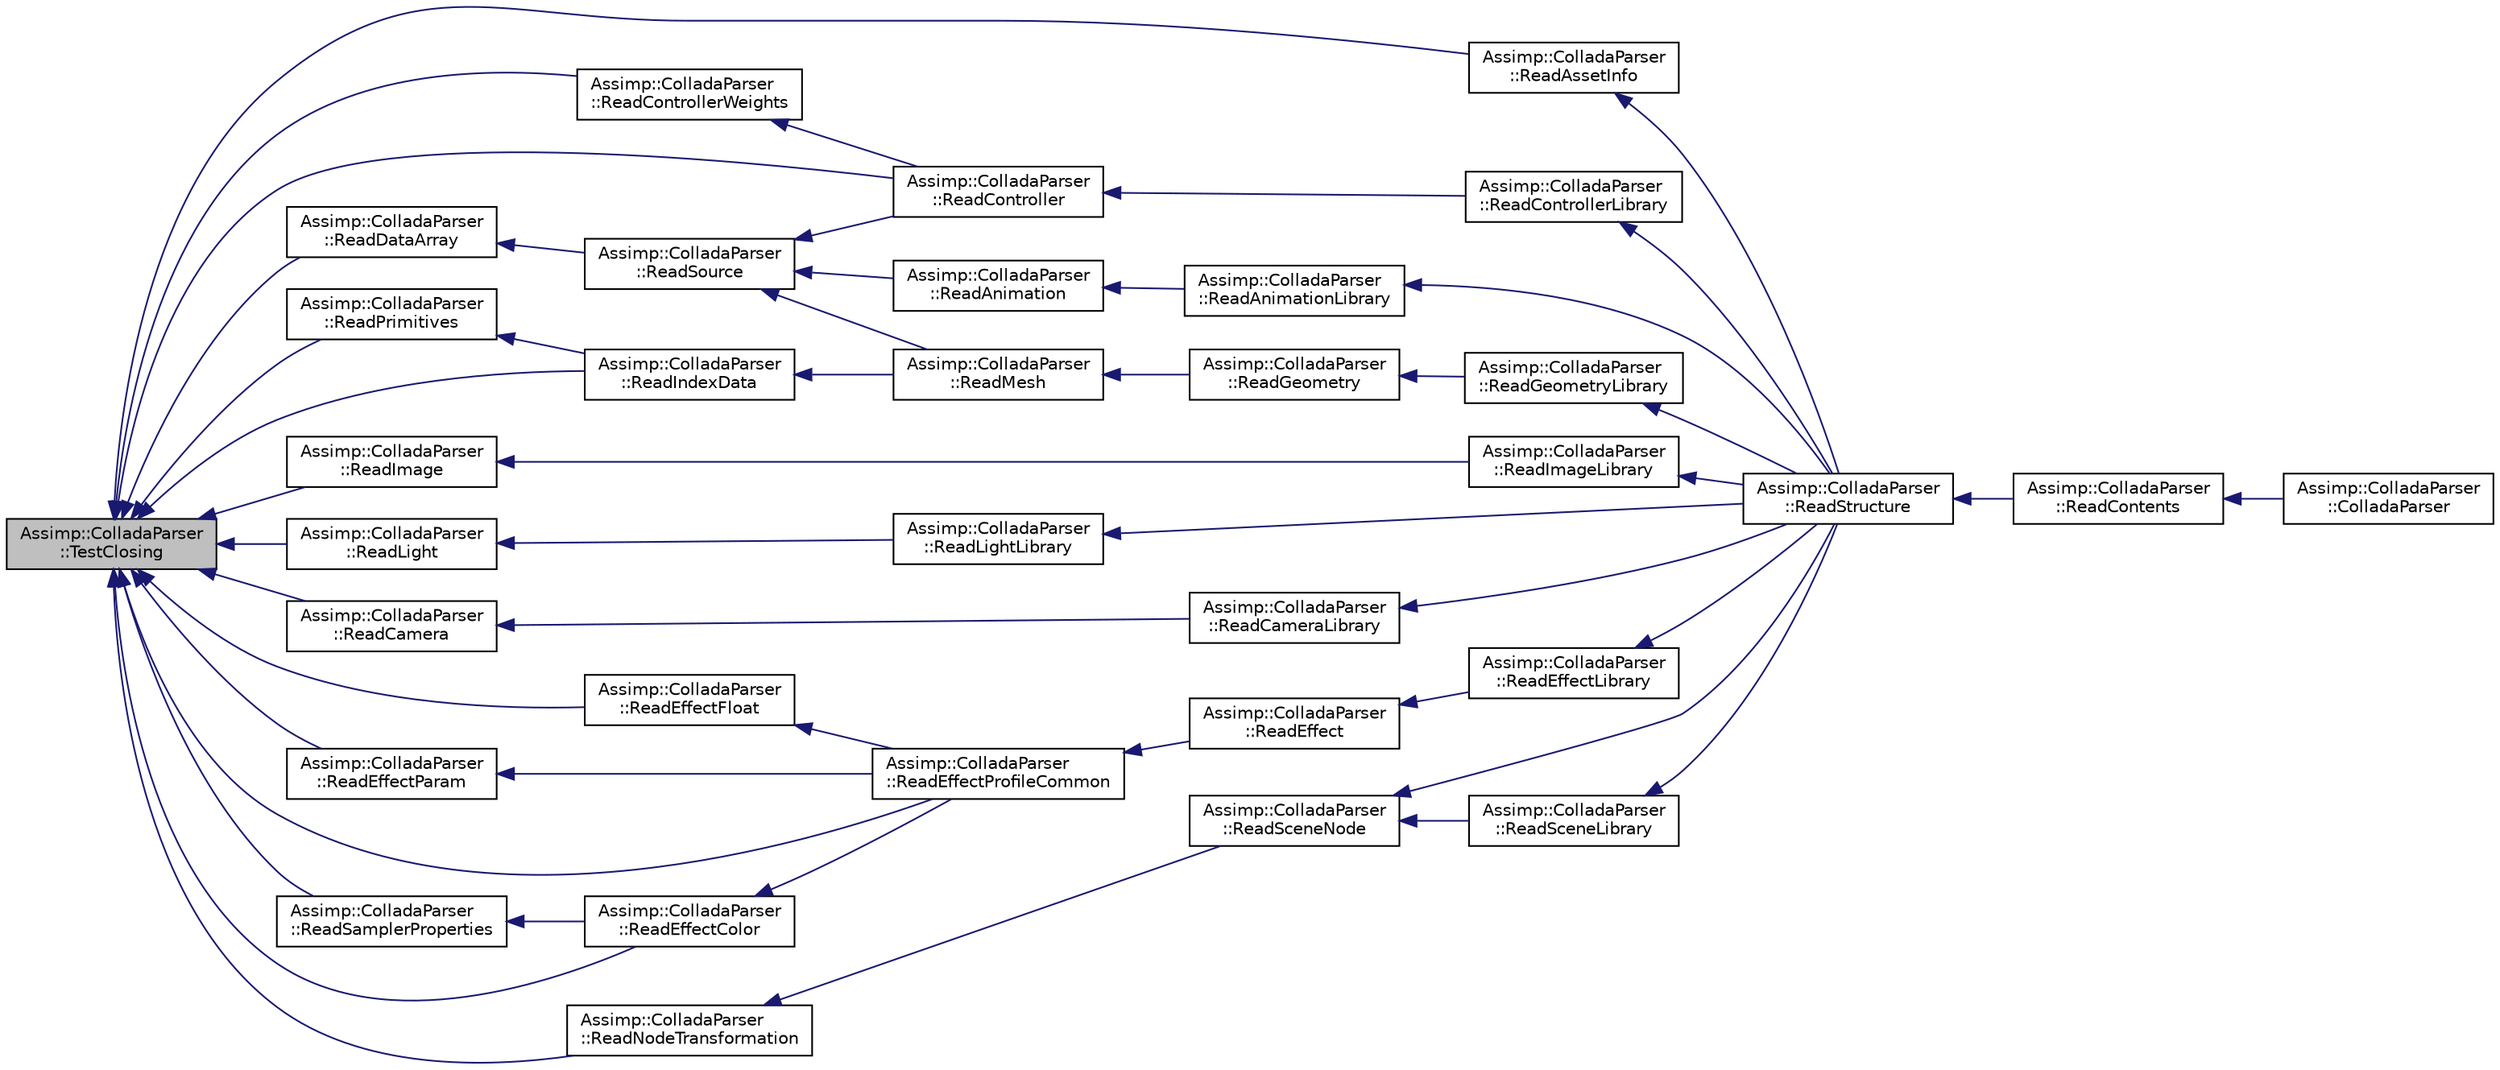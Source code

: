 digraph "Assimp::ColladaParser::TestClosing"
{
  edge [fontname="Helvetica",fontsize="10",labelfontname="Helvetica",labelfontsize="10"];
  node [fontname="Helvetica",fontsize="10",shape=record];
  rankdir="LR";
  Node1 [label="Assimp::ColladaParser\l::TestClosing",height=0.2,width=0.4,color="black", fillcolor="grey75", style="filled", fontcolor="black"];
  Node1 -> Node2 [dir="back",color="midnightblue",fontsize="10",style="solid"];
  Node2 [label="Assimp::ColladaParser\l::ReadAssetInfo",height=0.2,width=0.4,color="black", fillcolor="white", style="filled",URL="$class_assimp_1_1_collada_parser.html#a5fe8cbc6d83a5ff757506561bbaec862"];
  Node2 -> Node3 [dir="back",color="midnightblue",fontsize="10",style="solid"];
  Node3 [label="Assimp::ColladaParser\l::ReadStructure",height=0.2,width=0.4,color="black", fillcolor="white", style="filled",URL="$class_assimp_1_1_collada_parser.html#a33b811a5865cf91cdbb264c49e2c05ae"];
  Node3 -> Node4 [dir="back",color="midnightblue",fontsize="10",style="solid"];
  Node4 [label="Assimp::ColladaParser\l::ReadContents",height=0.2,width=0.4,color="black", fillcolor="white", style="filled",URL="$class_assimp_1_1_collada_parser.html#a1744f170a70bdbfbe6a3877a570f7546"];
  Node4 -> Node5 [dir="back",color="midnightblue",fontsize="10",style="solid"];
  Node5 [label="Assimp::ColladaParser\l::ColladaParser",height=0.2,width=0.4,color="black", fillcolor="white", style="filled",URL="$class_assimp_1_1_collada_parser.html#a1567efb45f7129a79e9c93a782338b37"];
  Node1 -> Node6 [dir="back",color="midnightblue",fontsize="10",style="solid"];
  Node6 [label="Assimp::ColladaParser\l::ReadController",height=0.2,width=0.4,color="black", fillcolor="white", style="filled",URL="$class_assimp_1_1_collada_parser.html#a613453df5e1ab0a41eea3a4507006063"];
  Node6 -> Node7 [dir="back",color="midnightblue",fontsize="10",style="solid"];
  Node7 [label="Assimp::ColladaParser\l::ReadControllerLibrary",height=0.2,width=0.4,color="black", fillcolor="white", style="filled",URL="$class_assimp_1_1_collada_parser.html#ab644409f2ae7e067459e995eccd53198"];
  Node7 -> Node3 [dir="back",color="midnightblue",fontsize="10",style="solid"];
  Node1 -> Node8 [dir="back",color="midnightblue",fontsize="10",style="solid"];
  Node8 [label="Assimp::ColladaParser\l::ReadControllerWeights",height=0.2,width=0.4,color="black", fillcolor="white", style="filled",URL="$class_assimp_1_1_collada_parser.html#a70836a0337c38cc67ddcf8c697680ab7"];
  Node8 -> Node6 [dir="back",color="midnightblue",fontsize="10",style="solid"];
  Node1 -> Node9 [dir="back",color="midnightblue",fontsize="10",style="solid"];
  Node9 [label="Assimp::ColladaParser\l::ReadImage",height=0.2,width=0.4,color="black", fillcolor="white", style="filled",URL="$class_assimp_1_1_collada_parser.html#ad078882d986da195433443a017f8a9b4"];
  Node9 -> Node10 [dir="back",color="midnightblue",fontsize="10",style="solid"];
  Node10 [label="Assimp::ColladaParser\l::ReadImageLibrary",height=0.2,width=0.4,color="black", fillcolor="white", style="filled",URL="$class_assimp_1_1_collada_parser.html#a41c9d5f640ea750fa7385fbec6ee98ad"];
  Node10 -> Node3 [dir="back",color="midnightblue",fontsize="10",style="solid"];
  Node1 -> Node11 [dir="back",color="midnightblue",fontsize="10",style="solid"];
  Node11 [label="Assimp::ColladaParser\l::ReadLight",height=0.2,width=0.4,color="black", fillcolor="white", style="filled",URL="$class_assimp_1_1_collada_parser.html#a28db9d9859f8bb5aeae38eab4af46385"];
  Node11 -> Node12 [dir="back",color="midnightblue",fontsize="10",style="solid"];
  Node12 [label="Assimp::ColladaParser\l::ReadLightLibrary",height=0.2,width=0.4,color="black", fillcolor="white", style="filled",URL="$class_assimp_1_1_collada_parser.html#a3ed3dbf44b1cff5bef102b650af346e6"];
  Node12 -> Node3 [dir="back",color="midnightblue",fontsize="10",style="solid"];
  Node1 -> Node13 [dir="back",color="midnightblue",fontsize="10",style="solid"];
  Node13 [label="Assimp::ColladaParser\l::ReadCamera",height=0.2,width=0.4,color="black", fillcolor="white", style="filled",URL="$class_assimp_1_1_collada_parser.html#a4ea0767990fd3e1060444dda2c49e078"];
  Node13 -> Node14 [dir="back",color="midnightblue",fontsize="10",style="solid"];
  Node14 [label="Assimp::ColladaParser\l::ReadCameraLibrary",height=0.2,width=0.4,color="black", fillcolor="white", style="filled",URL="$class_assimp_1_1_collada_parser.html#ad71f311f965c39f935a80b6dcac5dfdb"];
  Node14 -> Node3 [dir="back",color="midnightblue",fontsize="10",style="solid"];
  Node1 -> Node15 [dir="back",color="midnightblue",fontsize="10",style="solid"];
  Node15 [label="Assimp::ColladaParser\l::ReadEffectProfileCommon",height=0.2,width=0.4,color="black", fillcolor="white", style="filled",URL="$class_assimp_1_1_collada_parser.html#ae2970e21c607b0f6b9fe42c8536f0442"];
  Node15 -> Node16 [dir="back",color="midnightblue",fontsize="10",style="solid"];
  Node16 [label="Assimp::ColladaParser\l::ReadEffect",height=0.2,width=0.4,color="black", fillcolor="white", style="filled",URL="$class_assimp_1_1_collada_parser.html#a64921d31969c8c90729ecafcdc8d1cbb"];
  Node16 -> Node17 [dir="back",color="midnightblue",fontsize="10",style="solid"];
  Node17 [label="Assimp::ColladaParser\l::ReadEffectLibrary",height=0.2,width=0.4,color="black", fillcolor="white", style="filled",URL="$class_assimp_1_1_collada_parser.html#a39a241eb37d2b45fe1b04cfb755b4afc"];
  Node17 -> Node3 [dir="back",color="midnightblue",fontsize="10",style="solid"];
  Node1 -> Node18 [dir="back",color="midnightblue",fontsize="10",style="solid"];
  Node18 [label="Assimp::ColladaParser\l::ReadSamplerProperties",height=0.2,width=0.4,color="black", fillcolor="white", style="filled",URL="$class_assimp_1_1_collada_parser.html#a8a57d9126cf0907adf1abb6d58040ab2"];
  Node18 -> Node19 [dir="back",color="midnightblue",fontsize="10",style="solid"];
  Node19 [label="Assimp::ColladaParser\l::ReadEffectColor",height=0.2,width=0.4,color="black", fillcolor="white", style="filled",URL="$class_assimp_1_1_collada_parser.html#ac612c933ce6683da5eec958a76a31ca2"];
  Node19 -> Node15 [dir="back",color="midnightblue",fontsize="10",style="solid"];
  Node1 -> Node19 [dir="back",color="midnightblue",fontsize="10",style="solid"];
  Node1 -> Node20 [dir="back",color="midnightblue",fontsize="10",style="solid"];
  Node20 [label="Assimp::ColladaParser\l::ReadEffectFloat",height=0.2,width=0.4,color="black", fillcolor="white", style="filled",URL="$class_assimp_1_1_collada_parser.html#a71b686fcd1efb902835bedde0a050bde"];
  Node20 -> Node15 [dir="back",color="midnightblue",fontsize="10",style="solid"];
  Node1 -> Node21 [dir="back",color="midnightblue",fontsize="10",style="solid"];
  Node21 [label="Assimp::ColladaParser\l::ReadEffectParam",height=0.2,width=0.4,color="black", fillcolor="white", style="filled",URL="$class_assimp_1_1_collada_parser.html#a99f6e4c2dc92d835e16a2db863337c0b"];
  Node21 -> Node15 [dir="back",color="midnightblue",fontsize="10",style="solid"];
  Node1 -> Node22 [dir="back",color="midnightblue",fontsize="10",style="solid"];
  Node22 [label="Assimp::ColladaParser\l::ReadDataArray",height=0.2,width=0.4,color="black", fillcolor="white", style="filled",URL="$class_assimp_1_1_collada_parser.html#a33ce4f10dac72f4803668d921b7171b3"];
  Node22 -> Node23 [dir="back",color="midnightblue",fontsize="10",style="solid"];
  Node23 [label="Assimp::ColladaParser\l::ReadSource",height=0.2,width=0.4,color="black", fillcolor="white", style="filled",URL="$class_assimp_1_1_collada_parser.html#ae0fa33fc8ea21a024f47c3712ee51739"];
  Node23 -> Node24 [dir="back",color="midnightblue",fontsize="10",style="solid"];
  Node24 [label="Assimp::ColladaParser\l::ReadAnimation",height=0.2,width=0.4,color="black", fillcolor="white", style="filled",URL="$class_assimp_1_1_collada_parser.html#a3e3e2256d45f3a5aac3faa0bdcabdae1"];
  Node24 -> Node25 [dir="back",color="midnightblue",fontsize="10",style="solid"];
  Node25 [label="Assimp::ColladaParser\l::ReadAnimationLibrary",height=0.2,width=0.4,color="black", fillcolor="white", style="filled",URL="$class_assimp_1_1_collada_parser.html#ab75c82efe19ef5277cf117d01d88ea67"];
  Node25 -> Node3 [dir="back",color="midnightblue",fontsize="10",style="solid"];
  Node23 -> Node6 [dir="back",color="midnightblue",fontsize="10",style="solid"];
  Node23 -> Node26 [dir="back",color="midnightblue",fontsize="10",style="solid"];
  Node26 [label="Assimp::ColladaParser\l::ReadMesh",height=0.2,width=0.4,color="black", fillcolor="white", style="filled",URL="$class_assimp_1_1_collada_parser.html#acc839aeae53ac30f89bf23d8640e1d7c"];
  Node26 -> Node27 [dir="back",color="midnightblue",fontsize="10",style="solid"];
  Node27 [label="Assimp::ColladaParser\l::ReadGeometry",height=0.2,width=0.4,color="black", fillcolor="white", style="filled",URL="$class_assimp_1_1_collada_parser.html#a516dbc59dcabe1474e3b802d13eac8e1"];
  Node27 -> Node28 [dir="back",color="midnightblue",fontsize="10",style="solid"];
  Node28 [label="Assimp::ColladaParser\l::ReadGeometryLibrary",height=0.2,width=0.4,color="black", fillcolor="white", style="filled",URL="$class_assimp_1_1_collada_parser.html#aeab10c144dadce3626ab2d8432def349"];
  Node28 -> Node3 [dir="back",color="midnightblue",fontsize="10",style="solid"];
  Node1 -> Node29 [dir="back",color="midnightblue",fontsize="10",style="solid"];
  Node29 [label="Assimp::ColladaParser\l::ReadIndexData",height=0.2,width=0.4,color="black", fillcolor="white", style="filled",URL="$class_assimp_1_1_collada_parser.html#a61108ba6075e2b2d90eea18eb7fbdb7f"];
  Node29 -> Node26 [dir="back",color="midnightblue",fontsize="10",style="solid"];
  Node1 -> Node30 [dir="back",color="midnightblue",fontsize="10",style="solid"];
  Node30 [label="Assimp::ColladaParser\l::ReadPrimitives",height=0.2,width=0.4,color="black", fillcolor="white", style="filled",URL="$class_assimp_1_1_collada_parser.html#aa6aaeaa74ed0e5fcc5ad1e596ce32444"];
  Node30 -> Node29 [dir="back",color="midnightblue",fontsize="10",style="solid"];
  Node1 -> Node31 [dir="back",color="midnightblue",fontsize="10",style="solid"];
  Node31 [label="Assimp::ColladaParser\l::ReadNodeTransformation",height=0.2,width=0.4,color="black", fillcolor="white", style="filled",URL="$class_assimp_1_1_collada_parser.html#acb87aa2fff3dc4d11a1f205d339e893e"];
  Node31 -> Node32 [dir="back",color="midnightblue",fontsize="10",style="solid"];
  Node32 [label="Assimp::ColladaParser\l::ReadSceneNode",height=0.2,width=0.4,color="black", fillcolor="white", style="filled",URL="$class_assimp_1_1_collada_parser.html#a7d056e872b37fa305b2bd654b33798c3"];
  Node32 -> Node3 [dir="back",color="midnightblue",fontsize="10",style="solid"];
  Node32 -> Node33 [dir="back",color="midnightblue",fontsize="10",style="solid"];
  Node33 [label="Assimp::ColladaParser\l::ReadSceneLibrary",height=0.2,width=0.4,color="black", fillcolor="white", style="filled",URL="$class_assimp_1_1_collada_parser.html#a752dff96135606767463d3bc1097ef5b"];
  Node33 -> Node3 [dir="back",color="midnightblue",fontsize="10",style="solid"];
}
